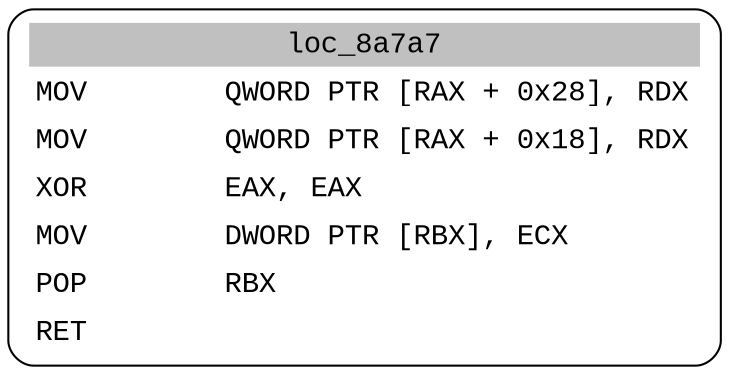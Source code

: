 digraph asm_graph {
1941 [
shape="Mrecord" fontname="Courier New"label =<<table border="0" cellborder="0" cellpadding="3"><tr><td align="center" colspan="2" bgcolor="grey">loc_8a7a7</td></tr><tr><td align="left">MOV        QWORD PTR [RAX + 0x28], RDX</td></tr><tr><td align="left">MOV        QWORD PTR [RAX + 0x18], RDX</td></tr><tr><td align="left">XOR        EAX, EAX</td></tr><tr><td align="left">MOV        DWORD PTR [RBX], ECX</td></tr><tr><td align="left">POP        RBX</td></tr><tr><td align="left">RET        </td></tr></table>> ];
}
